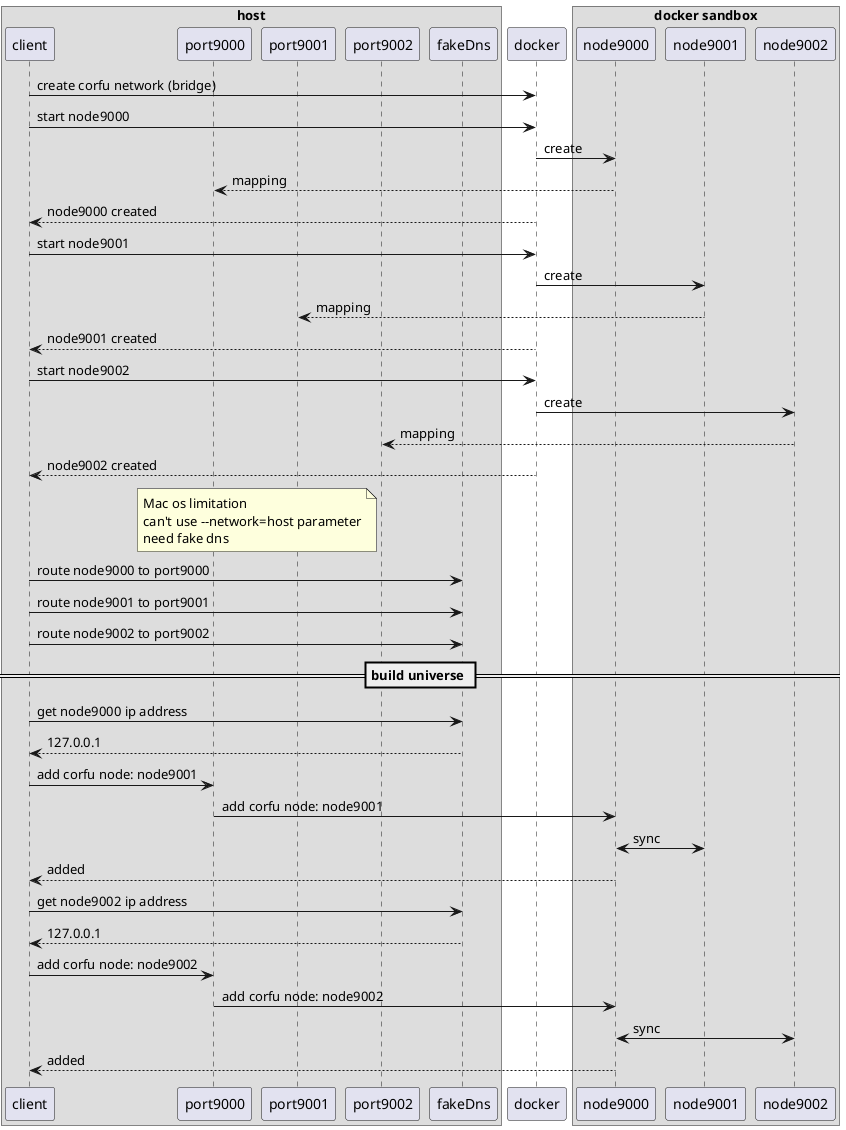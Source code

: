 @startuml
box "host"
 participant client
 participant port9000
 participant port9001
 participant port9002
 participant fakeDns
end box

participant docker
box "docker sandbox"
 participant node9000
 participant node9001
 participant node9002
end box

client -> docker : create corfu network (bridge)

client -> docker : start node9000
docker -> node9000 : create
node9000 --> port9000: mapping
docker --> client: node9000 created

client -> docker : start node9001
docker -> node9001 : create
node9001 --> port9001: mapping
docker --> client: node9001 created

client -> docker : start node9002
docker -> node9002 : create
node9002 --> port9002: mapping
docker --> client: node9002 created


note left of port9002
 Mac os limitation
 can't use --network=host parameter
 need fake dns
end note

client -> fakeDns : route node9000 to port9000
client -> fakeDns : route node9001 to port9001
client -> fakeDns : route node9002 to port9002

== build universe ==
client -> fakeDns: get node9000 ip address
fakeDns --> client: 127.0.0.1
client -> port9000: add corfu node: node9001
port9000 -> node9000: add corfu node: node9001
node9000 <-> node9001: sync
node9000 --> client: added

client -> fakeDns: get node9002 ip address
fakeDns --> client: 127.0.0.1
client -> port9000: add corfu node: node9002
port9000 -> node9000: add corfu node: node9002
node9000 <-> node9002: sync
node9000 --> client: added
@enduml
